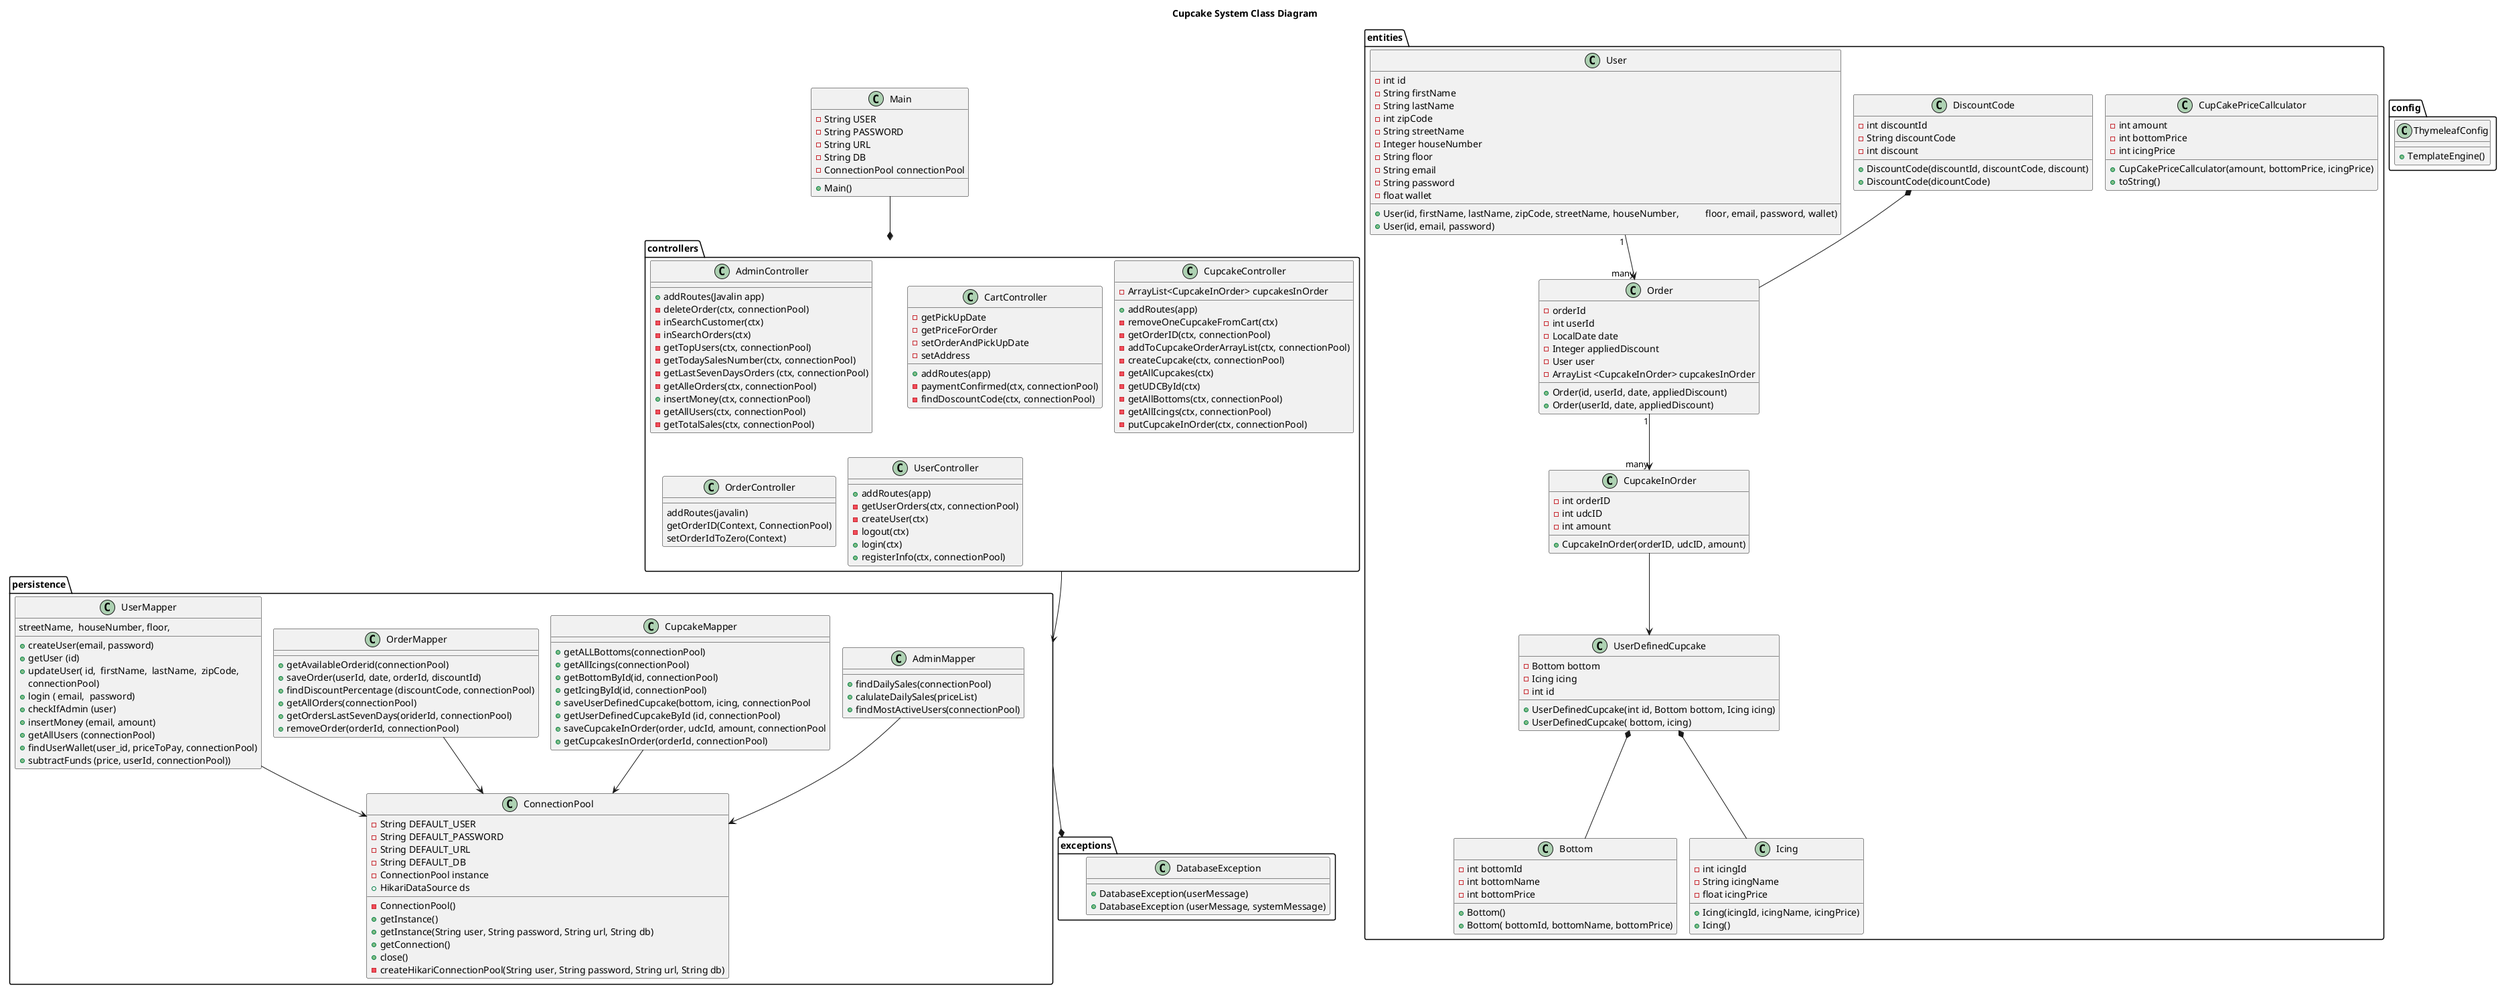 @startuml
!pragma layout smetana
'https://plantuml.com/class-diagram

title Cupcake System Class Diagram

package "controllers" {

    class AdminController{
    + addRoutes(Javalin app)
    - deleteOrder(ctx, connectionPool)
    - inSearchCustomer(ctx)
    - inSearchOrders(ctx)
    - getTopUsers(ctx, connectionPool)
    - getTodaySalesNumber(ctx, connectionPool)
    - getLastSevenDaysOrders (ctx, connectionPool)
    - getAlleOrders(ctx, connectionPool)
    + insertMoney(ctx, connectionPool)
    - getAllUsers(ctx, connectionPool)
    - getTotalSales(ctx, connectionPool)
   }


    class CartController{
    + addRoutes(app)
    - getPickUpDate
    - getPriceForOrder
    - paymentConfirmed(ctx, connectionPool)
    - findDoscountCode(ctx, connectionPool)
    - setOrderAndPickUpDate
    - setAddress
    }

    class CupcakeController{
    - ArrayList<CupcakeInOrder> cupcakesInOrder
    + addRoutes(app)
    - removeOneCupcakeFromCart(ctx)
    - getOrderID(ctx, connectionPool)
    - addToCupcakeOrderArrayList(ctx, connectionPool)
    - createCupcake(ctx, connectionPool)
    - getAllCupcakes(ctx)
    - getUDCById(ctx)
    - getAllBottoms(ctx, connectionPool)
    - getAllIcings(ctx, connectionPool)
    - putCupcakeInOrder(ctx, connectionPool)
    }



    class OrderController{
    addRoutes(javalin)
    getOrderID(Context, ConnectionPool)
    setOrderIdToZero(Context)
    }


    class UserController{
    + addRoutes(app)
    - getUserOrders(ctx, connectionPool)
    - createUser(ctx)
    - logout(ctx)
    + login(ctx)
    + registerInfo(ctx, connectionPool)


    }
}

package "entities" {

    class Bottom
    {
    - int bottomId
    - int bottomName
    - int bottomPrice

    + Bottom()
    + Bottom( bottomId, bottomName, bottomPrice)

    }


    class CupcakeInOrder
    {
    - int orderID
    - int udcID
    - int amount

    + CupcakeInOrder(orderID, udcID, amount)
    }
    class CupCakePriceCallculator{
    - int amount
    - int bottomPrice
    - int icingPrice
    + CupCakePriceCallculator(amount, bottomPrice, icingPrice)
    + toString()

    }

    class DiscountCode
    {
    - int discountId
    - String discountCode
    - int discount

    + DiscountCode(discountId, discountCode, discount)
    + DiscountCode(dicountCode)
    }

    class Icing
    {
    - int icingId
    - String icingName
    - float icingPrice

    + Icing(icingId, icingName, icingPrice)
    + Icing()
    }

    class Order
    {
    - orderId
    - int userId
    - LocalDate date
    - Integer appliedDiscount
    - User user
    - ArrayList <CupcakeInOrder> cupcakesInOrder

    + Order(id, userId, date, appliedDiscount)
    + Order(userId, date, appliedDiscount)
    }

    class User
    {
    - int id
    - String firstName
    - String lastName
    - int zipCode
    - String streetName
    - Integer houseNumber
    - String floor
    - String email
    - String password
    - float wallet

    + User(id, firstName, lastName, zipCode, streetName, houseNumber,           floor, email, password, wallet)
    + User(id, email, password)
    }

    class UserDefinedCupcake
    {
    - Bottom bottom
    - Icing icing
    - int id

    + UserDefinedCupcake(int id, Bottom bottom, Icing icing)
    + UserDefinedCupcake( bottom, icing)
    }
}

package "exceptions"
{
    class DatabaseException
    {
    + DatabaseException(userMessage)
    + DatabaseException (userMessage, systemMessage)
    }
}

package "persistence" {
    class AdminMapper{
    + findDailySales(connectionPool)
    + calulateDailySales(priceList)
    + findMostActiveUsers(connectionPool)
    }
    class ConnectionPool
    {
    - String DEFAULT_USER
    - String DEFAULT_PASSWORD
    - String DEFAULT_URL
    - String DEFAULT_DB
    - ConnectionPool instance
    + HikariDataSource ds

    - ConnectionPool()
    + getInstance()
    + getInstance(String user, String password, String url, String db)
    + getConnection()
    + close()
    - createHikariConnectionPool(String user, String password, String url, String db)
    }

    class CupcakeMapper
    {

    + getALLBottoms(connectionPool)
    + getAllIcings(connectionPool)
    + getBottomById(id, connectionPool)
    + getIcingById(id, connectionPool)
    + saveUserDefinedCupcake(bottom, icing, connectionPool
    + getUserDefinedCupcakeById (id, connectionPool)
    + saveCupcakeInOrder(order, udcId, amount, connectionPool
    + getCupcakesInOrder(orderId, connectionPool)
    }

    class OrderMapper{
    + getAvailableOrderid(connectionPool)
    + saveOrder(userId, date, orderId, discountId)
    + findDiscountPercentage (discountCode, connectionPool)
    + getAllOrders(connectionPool)
    + getOrdersLastSevenDays(oriderId, connectionPool)
    + removeOrder(orderId, connectionPool)
    }

    class UserMapper
    {
     + createUser(email, password)
     + getUser (id)
     + updateUser( id,  firstName,  lastName,  zipCode,
                                  streetName,  houseNumber, floor,
                                   connectionPool)
     + login ( email,  password)
     + checkIfAdmin (user)
     + insertMoney (email, amount)
     + getAllUsers (connectionPool)
     + findUserWallet(user_id, priceToPay, connectionPool)
     + subtractFunds (price, userId, connectionPool))
    }
}

package "config" {
class ThymeleafConfig
{
    + TemplateEngine()
}
}

class Main
{
- String USER
- String PASSWORD
- String URL
- String DB
- ConnectionPool connectionPool

+ Main()

}

' Relationships (assumptions based on naming conventions)
Main --* "controllers"
User "1" --> "many" Order
Order "1" --> "many" CupcakeInOrder
CupcakeInOrder --> UserDefinedCupcake
UserDefinedCupcake *-- Bottom
UserDefinedCupcake *-- Icing
' CupcakeController --> CupcakeMapper
' UserController --> UserMapper
"controllers" ---> "persistence"
CupcakeMapper --> ConnectionPool
OrderMapper --> ConnectionPool
AdminMapper --> ConnectionPool
UserMapper --> ConnectionPool
DiscountCode *-- Order
"persistence" --* "exceptions"

@enduml